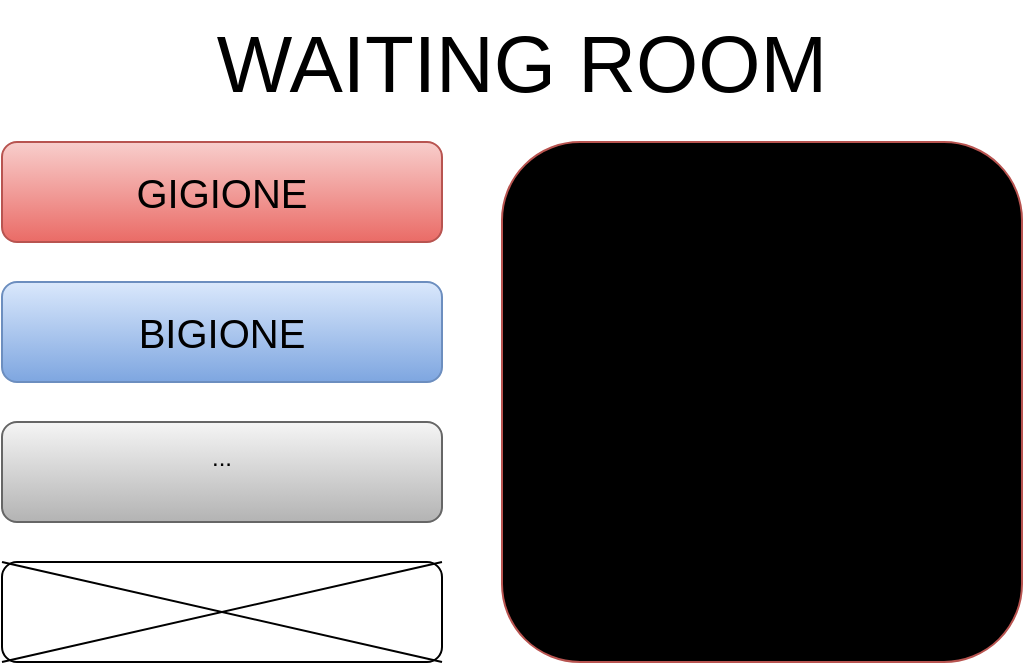 <mxfile version="27.1.4">
  <diagram name="Page-1" id="wySYt1mvwEMyCpzejhKa">
    <mxGraphModel dx="1178" dy="655" grid="1" gridSize="10" guides="1" tooltips="1" connect="1" arrows="1" fold="1" page="1" pageScale="1" pageWidth="850" pageHeight="1100" math="0" shadow="0">
      <root>
        <mxCell id="0" />
        <mxCell id="1" parent="0" />
        <mxCell id="VeZZClJ98tr1cIM5PoLm-1" value="GIGIONE" style="rounded=1;whiteSpace=wrap;html=1;fillColor=#f8cecc;gradientColor=#ea6b66;strokeColor=#b85450;fontSize=20;" vertex="1" parent="1">
          <mxGeometry x="200" y="310" width="220" height="50" as="geometry" />
        </mxCell>
        <mxCell id="VeZZClJ98tr1cIM5PoLm-3" value="BIGIONE" style="rounded=1;whiteSpace=wrap;html=1;fillColor=#dae8fc;gradientColor=#7ea6e0;strokeColor=#6c8ebf;fontSize=20;" vertex="1" parent="1">
          <mxGeometry x="200" y="380" width="220" height="50" as="geometry" />
        </mxCell>
        <mxCell id="VeZZClJ98tr1cIM5PoLm-5" value="&lt;div&gt;...&lt;/div&gt;&lt;div&gt;&lt;br&gt;&lt;/div&gt;" style="rounded=1;whiteSpace=wrap;html=1;fillColor=#f5f5f5;gradientColor=#b3b3b3;strokeColor=#666666;gradientDirection=south;" vertex="1" parent="1">
          <mxGeometry x="200" y="450" width="220" height="50" as="geometry" />
        </mxCell>
        <mxCell id="VeZZClJ98tr1cIM5PoLm-6" value="&lt;font style=&quot;font-size: 100px;&quot;&gt;🛸&lt;/font&gt;" style="whiteSpace=wrap;html=1;aspect=fixed;rounded=1;perimeterSpacing=1;fillColor=#f8cecc;gradientColor=light-dark(#EA6B66,#FF0000);strokeColor=#b85450;" vertex="1" parent="1">
          <mxGeometry x="450" y="310" width="260" height="260" as="geometry" />
        </mxCell>
        <mxCell id="VeZZClJ98tr1cIM5PoLm-7" value="WAITING ROOM" style="rounded=1;whiteSpace=wrap;html=1;fontSize=40;opacity=0;" vertex="1" parent="1">
          <mxGeometry x="260" y="240" width="400" height="60" as="geometry" />
        </mxCell>
        <mxCell id="VeZZClJ98tr1cIM5PoLm-8" value="&lt;font style=&quot;font-size: 45px;&quot;&gt;LEVEL 2&lt;/font&gt;" style="rounded=1;whiteSpace=wrap;html=1;labelBackgroundColor=none;fontColor=light-dark(#000000,#FFFFFF);fontStyle=1;fontSize=20;opacity=0;" vertex="1" parent="1">
          <mxGeometry x="450" y="480" width="260" height="70" as="geometry" />
        </mxCell>
        <mxCell id="VeZZClJ98tr1cIM5PoLm-9" value="" style="rounded=1;whiteSpace=wrap;html=1;gradientDirection=south;" vertex="1" parent="1">
          <mxGeometry x="200" y="520" width="220" height="50" as="geometry" />
        </mxCell>
        <mxCell id="VeZZClJ98tr1cIM5PoLm-10" value="" style="endArrow=none;html=1;rounded=0;entryX=1;entryY=0;entryDx=0;entryDy=0;" edge="1" parent="1" target="VeZZClJ98tr1cIM5PoLm-9">
          <mxGeometry width="50" height="50" relative="1" as="geometry">
            <mxPoint x="420" y="520" as="sourcePoint" />
            <mxPoint x="460" y="390" as="targetPoint" />
            <Array as="points">
              <mxPoint x="200" y="570" />
            </Array>
          </mxGeometry>
        </mxCell>
        <mxCell id="VeZZClJ98tr1cIM5PoLm-11" value="" style="endArrow=none;html=1;rounded=0;exitX=0;exitY=0;exitDx=0;exitDy=0;entryX=1;entryY=1;entryDx=0;entryDy=0;" edge="1" parent="1" source="VeZZClJ98tr1cIM5PoLm-9" target="VeZZClJ98tr1cIM5PoLm-9">
          <mxGeometry width="50" height="50" relative="1" as="geometry">
            <mxPoint x="410" y="440" as="sourcePoint" />
            <mxPoint x="460" y="390" as="targetPoint" />
          </mxGeometry>
        </mxCell>
      </root>
    </mxGraphModel>
  </diagram>
</mxfile>
